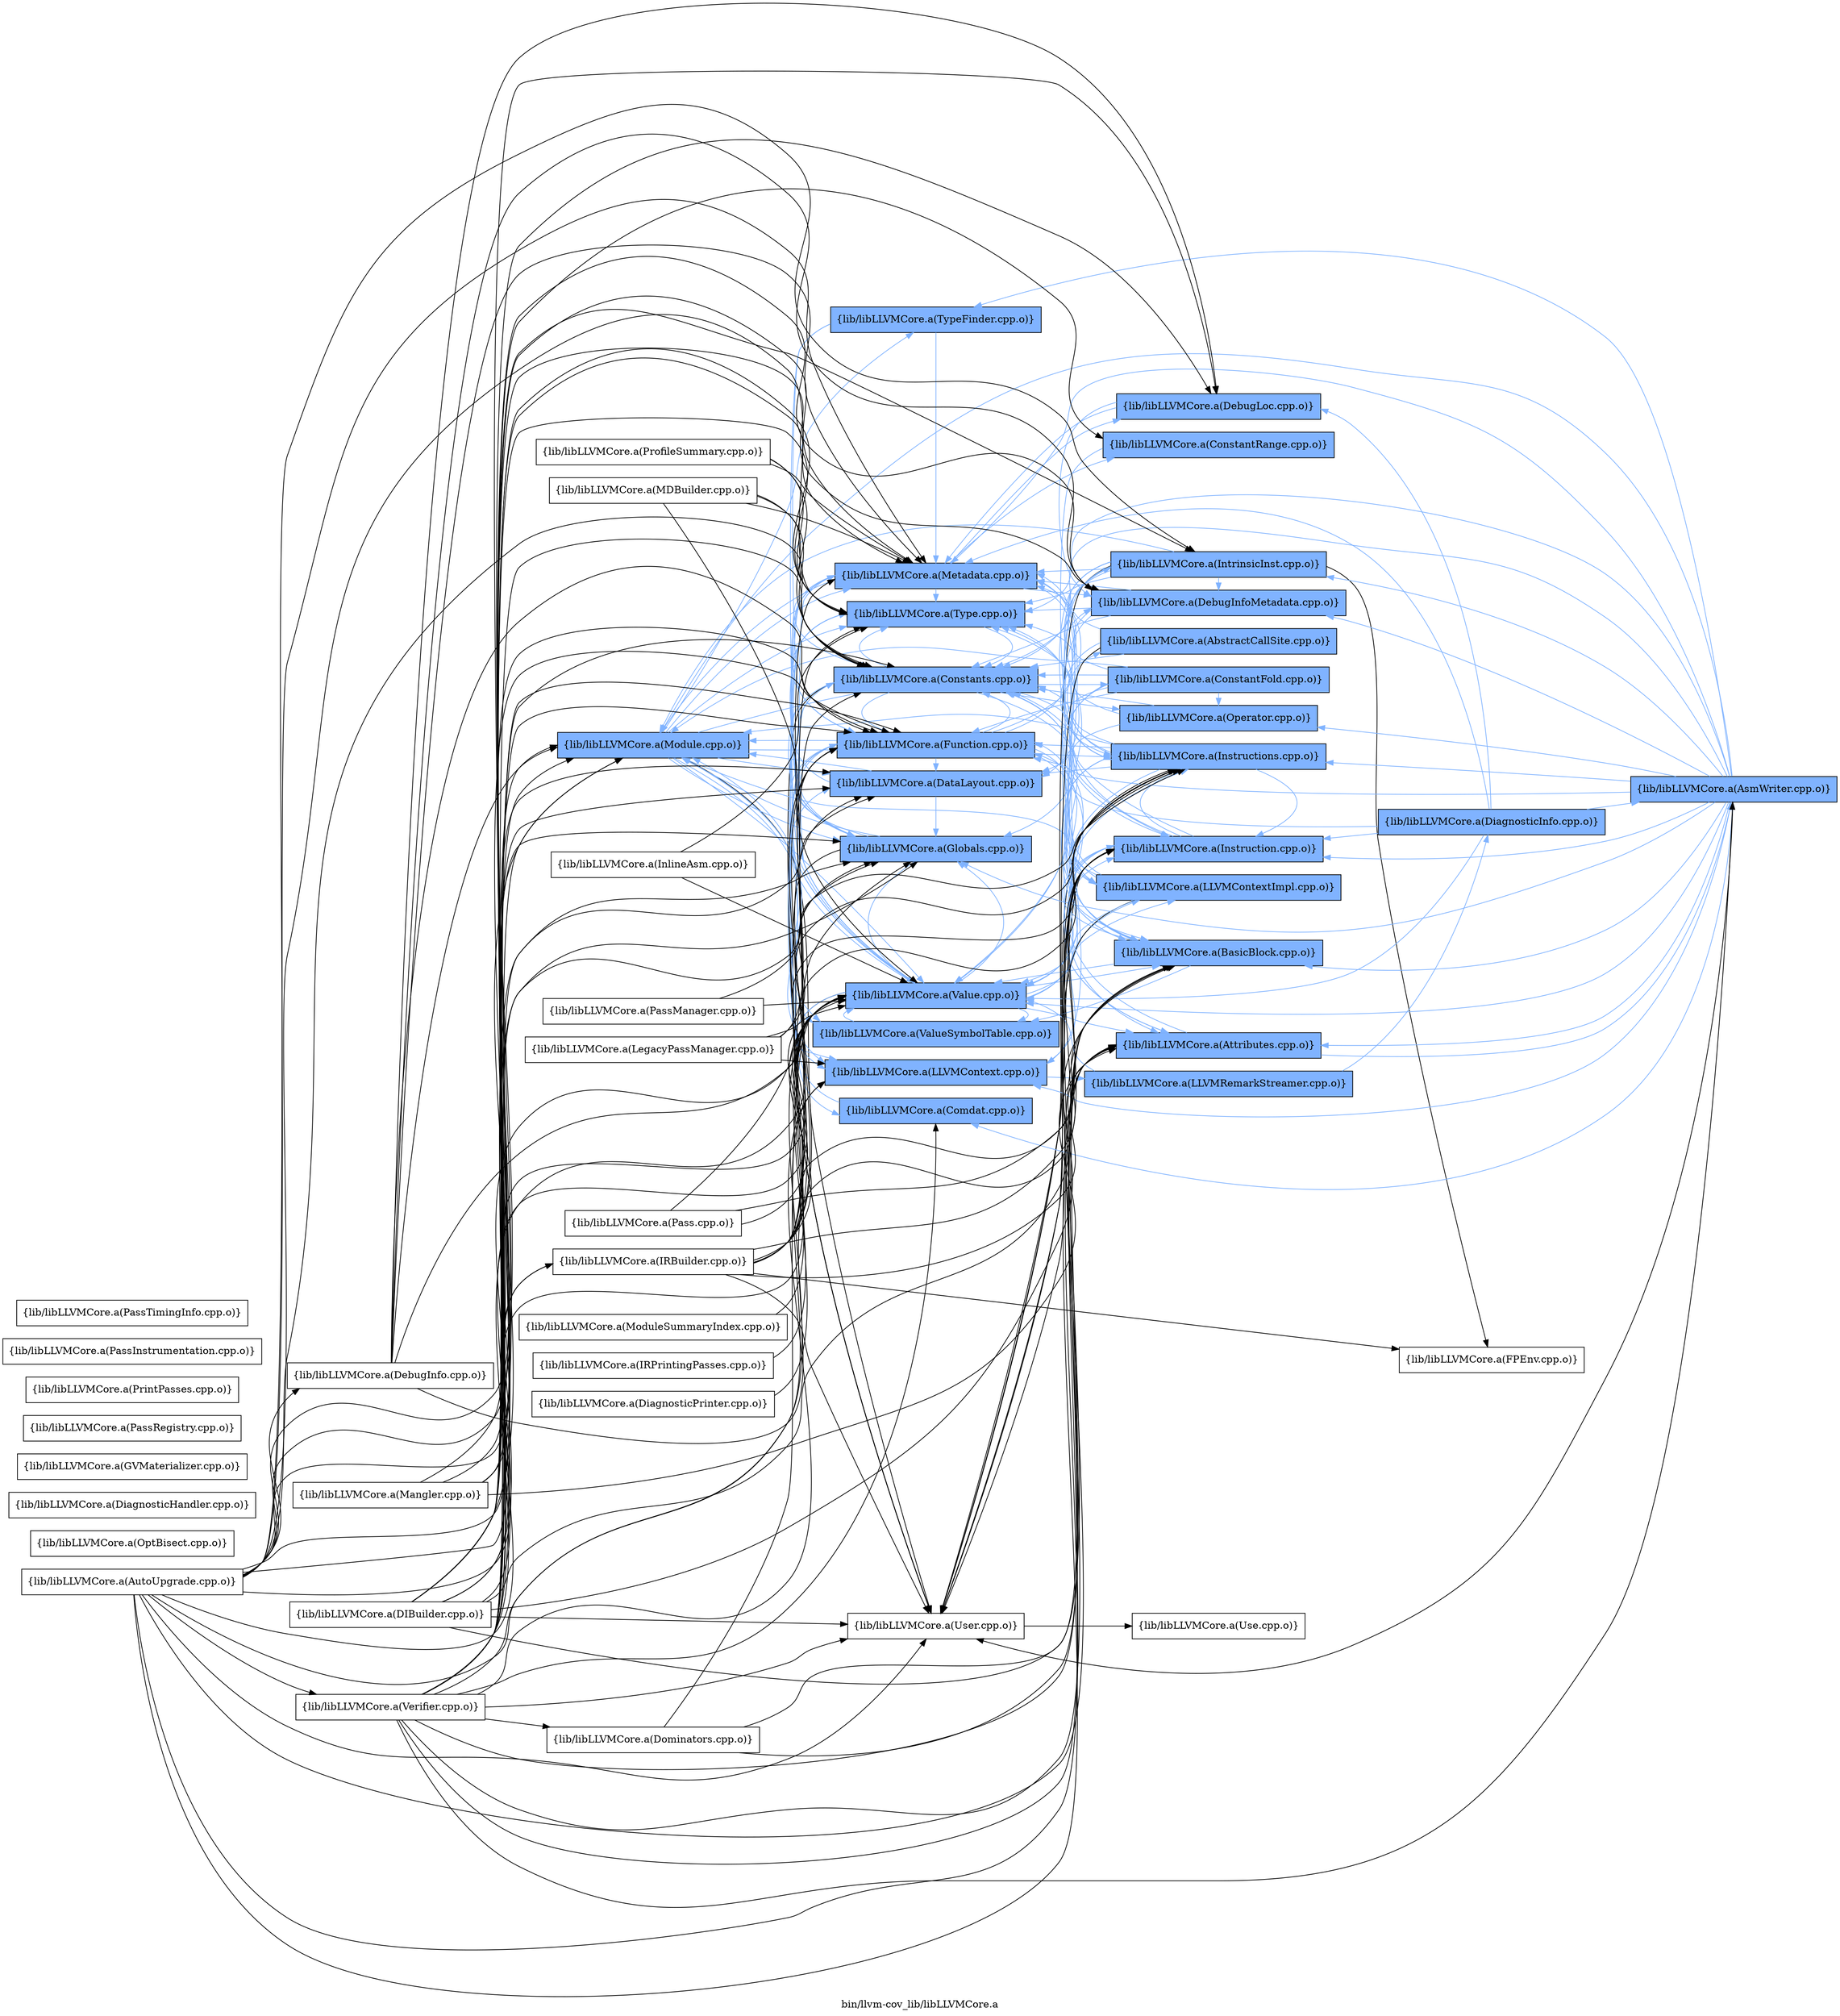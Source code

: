 digraph "bin/llvm-cov_lib/libLLVMCore.a" {
	label="bin/llvm-cov_lib/libLLVMCore.a";
	rankdir=LR;
	{ rank=same; Node0x562247c725f8;  }
	{ rank=same; Node0x562247c711a8; Node0x562247c740d8; Node0x562247c74cb8; Node0x562247c74f88; Node0x562247c70b68; Node0x562247c71ba8; Node0x562247c71e78; Node0x562247c71978; Node0x562247c74448; Node0x562247c75fc8; Node0x562247c75c58; Node0x562247c7a258;  }
	{ rank=same; Node0x562247c72418; Node0x562247c73228; Node0x562247c775a8; Node0x562247c74bc8; Node0x562247c715b8; Node0x562247c72c38; Node0x562247c734f8; Node0x562247c72dc8; Node0x562247c74308; Node0x562247c73958; Node0x562247c75258; Node0x562247c712e8; Node0x562247c78e58; Node0x562247c772d8;  }
	{ rank=same; Node0x562247c725f8;  }
	{ rank=same; Node0x562247c711a8; Node0x562247c740d8; Node0x562247c74cb8; Node0x562247c74f88; Node0x562247c70b68; Node0x562247c71ba8; Node0x562247c71e78; Node0x562247c71978; Node0x562247c74448; Node0x562247c75fc8; Node0x562247c75c58; Node0x562247c7a258;  }
	{ rank=same; Node0x562247c72418; Node0x562247c73228; Node0x562247c775a8; Node0x562247c74bc8; Node0x562247c715b8; Node0x562247c72c38; Node0x562247c734f8; Node0x562247c72dc8; Node0x562247c74308; Node0x562247c73958; Node0x562247c75258; Node0x562247c712e8; Node0x562247c78e58; Node0x562247c772d8;  }

	Node0x562247c725f8 [shape=record,shape=box,group=1,style=filled,fillcolor="0.600000 0.5 1",label="{lib/libLLVMCore.a(Module.cpp.o)}"];
	Node0x562247c725f8 -> Node0x562247c711a8[color="0.600000 0.5 1"];
	Node0x562247c725f8 -> Node0x562247c740d8[color="0.600000 0.5 1"];
	Node0x562247c725f8 -> Node0x562247c74cb8[color="0.600000 0.5 1"];
	Node0x562247c725f8 -> Node0x562247c74f88;
	Node0x562247c725f8 -> Node0x562247c70b68[color="0.600000 0.5 1"];
	Node0x562247c725f8 -> Node0x562247c71ba8[color="0.600000 0.5 1"];
	Node0x562247c725f8 -> Node0x562247c71e78[color="0.600000 0.5 1"];
	Node0x562247c725f8 -> Node0x562247c71978[color="0.600000 0.5 1"];
	Node0x562247c725f8 -> Node0x562247c74448[color="0.600000 0.5 1"];
	Node0x562247c725f8 -> Node0x562247c75fc8[color="0.600000 0.5 1"];
	Node0x562247c725f8 -> Node0x562247c75c58[color="0.600000 0.5 1"];
	Node0x562247c725f8 -> Node0x562247c7a258[color="0.600000 0.5 1"];
	Node0x562247c70528 [shape=record,shape=box,group=0,label="{lib/libLLVMCore.a(Mangler.cpp.o)}"];
	Node0x562247c70528 -> Node0x562247c711a8;
	Node0x562247c70528 -> Node0x562247c71ba8;
	Node0x562247c70528 -> Node0x562247c725f8;
	Node0x562247c70528 -> Node0x562247c71e78;
	Node0x562247c70528 -> Node0x562247c71978;
	Node0x562247c70528 -> Node0x562247c75258;
	Node0x562247c71ba8 [shape=record,shape=box,group=1,style=filled,fillcolor="0.600000 0.5 1",label="{lib/libLLVMCore.a(Value.cpp.o)}"];
	Node0x562247c71ba8 -> Node0x562247c711a8[color="0.600000 0.5 1"];
	Node0x562247c71ba8 -> Node0x562247c740d8[color="0.600000 0.5 1"];
	Node0x562247c71ba8 -> Node0x562247c74cb8[color="0.600000 0.5 1"];
	Node0x562247c71ba8 -> Node0x562247c74f88;
	Node0x562247c71ba8 -> Node0x562247c70b68[color="0.600000 0.5 1"];
	Node0x562247c71ba8 -> Node0x562247c72418[color="0.600000 0.5 1"];
	Node0x562247c71ba8 -> Node0x562247c72dc8[color="0.600000 0.5 1"];
	Node0x562247c71ba8 -> Node0x562247c71e78[color="0.600000 0.5 1"];
	Node0x562247c71ba8 -> Node0x562247c71978[color="0.600000 0.5 1"];
	Node0x562247c71ba8 -> Node0x562247c73958[color="0.600000 0.5 1"];
	Node0x562247c71ba8 -> Node0x562247c73228[color="0.600000 0.5 1"];
	Node0x562247c71ba8 -> Node0x562247c75258[color="0.600000 0.5 1"];
	Node0x562247c71ba8 -> Node0x562247c74448[color="0.600000 0.5 1"];
	Node0x562247c71ba8 -> Node0x562247c7a258[color="0.600000 0.5 1"];
	Node0x562247c71e78 [shape=record,shape=box,group=1,style=filled,fillcolor="0.600000 0.5 1",label="{lib/libLLVMCore.a(Globals.cpp.o)}"];
	Node0x562247c71e78 -> Node0x562247c740d8[color="0.600000 0.5 1"];
	Node0x562247c71e78 -> Node0x562247c74cb8[color="0.600000 0.5 1"];
	Node0x562247c71e78 -> Node0x562247c74f88;
	Node0x562247c71e78 -> Node0x562247c70b68[color="0.600000 0.5 1"];
	Node0x562247c71e78 -> Node0x562247c71ba8[color="0.600000 0.5 1"];
	Node0x562247c71e78 -> Node0x562247c725f8[color="0.600000 0.5 1"];
	Node0x562247c71e78 -> Node0x562247c71978[color="0.600000 0.5 1"];
	Node0x562247c711a8 [shape=record,shape=box,group=1,style=filled,fillcolor="0.600000 0.5 1",label="{lib/libLLVMCore.a(DataLayout.cpp.o)}"];
	Node0x562247c711a8 -> Node0x562247c740d8[color="0.600000 0.5 1"];
	Node0x562247c711a8 -> Node0x562247c725f8[color="0.600000 0.5 1"];
	Node0x562247c711a8 -> Node0x562247c71e78[color="0.600000 0.5 1"];
	Node0x562247c71978 [shape=record,shape=box,group=1,style=filled,fillcolor="0.600000 0.5 1",label="{lib/libLLVMCore.a(Function.cpp.o)}"];
	Node0x562247c71978 -> Node0x562247c711a8[color="0.600000 0.5 1"];
	Node0x562247c71978 -> Node0x562247c740d8[color="0.600000 0.5 1"];
	Node0x562247c71978 -> Node0x562247c74cb8[color="0.600000 0.5 1"];
	Node0x562247c71978 -> Node0x562247c74f88;
	Node0x562247c71978 -> Node0x562247c712e8[color="0.600000 0.5 1"];
	Node0x562247c71978 -> Node0x562247c70b68[color="0.600000 0.5 1"];
	Node0x562247c71978 -> Node0x562247c72418[color="0.600000 0.5 1"];
	Node0x562247c71978 -> Node0x562247c71ba8[color="0.600000 0.5 1"];
	Node0x562247c71978 -> Node0x562247c725f8[color="0.600000 0.5 1"];
	Node0x562247c71978 -> Node0x562247c73958[color="0.600000 0.5 1"];
	Node0x562247c71978 -> Node0x562247c75258[color="0.600000 0.5 1"];
	Node0x562247c71978 -> Node0x562247c74448[color="0.600000 0.5 1"];
	Node0x562247c71978 -> Node0x562247c7a258[color="0.600000 0.5 1"];
	Node0x562247c71978 -> Node0x562247c78e58[color="0.600000 0.5 1"];
	Node0x562247c75258 [shape=record,shape=box,group=1,style=filled,fillcolor="0.600000 0.5 1",label="{lib/libLLVMCore.a(Attributes.cpp.o)}"];
	Node0x562247c75258 -> Node0x562247c71978[color="0.600000 0.5 1"];
	Node0x562247c75258 -> Node0x562247c74c18[color="0.600000 0.5 1"];
	Node0x562247c740d8 [shape=record,shape=box,group=1,style=filled,fillcolor="0.600000 0.5 1",label="{lib/libLLVMCore.a(Type.cpp.o)}"];
	Node0x562247c740d8 -> Node0x562247c74cb8[color="0.600000 0.5 1"];
	Node0x562247c74cb8 [shape=record,shape=box,group=1,style=filled,fillcolor="0.600000 0.5 1",label="{lib/libLLVMCore.a(Constants.cpp.o)}"];
	Node0x562247c74cb8 -> Node0x562247c740d8[color="0.600000 0.5 1"];
	Node0x562247c74cb8 -> Node0x562247c74f88;
	Node0x562247c74cb8 -> Node0x562247c72418[color="0.600000 0.5 1"];
	Node0x562247c74cb8 -> Node0x562247c71ba8[color="0.600000 0.5 1"];
	Node0x562247c74cb8 -> Node0x562247c71e78[color="0.600000 0.5 1"];
	Node0x562247c74cb8 -> Node0x562247c71978[color="0.600000 0.5 1"];
	Node0x562247c74cb8 -> Node0x562247c73228[color="0.600000 0.5 1"];
	Node0x562247c74cb8 -> Node0x562247c775a8[color="0.600000 0.5 1"];
	Node0x562247c74cb8 -> Node0x562247c74bc8[color="0.600000 0.5 1"];
	Node0x562247c74f88 [shape=record,shape=box,group=0,label="{lib/libLLVMCore.a(User.cpp.o)}"];
	Node0x562247c74f88 -> Node0x562247c715b8;
	Node0x562247c72418 [shape=record,shape=box,group=1,style=filled,fillcolor="0.600000 0.5 1",label="{lib/libLLVMCore.a(Instructions.cpp.o)}"];
	Node0x562247c72418 -> Node0x562247c711a8[color="0.600000 0.5 1"];
	Node0x562247c72418 -> Node0x562247c740d8[color="0.600000 0.5 1"];
	Node0x562247c72418 -> Node0x562247c74cb8[color="0.600000 0.5 1"];
	Node0x562247c72418 -> Node0x562247c74f88;
	Node0x562247c72418 -> Node0x562247c70b68[color="0.600000 0.5 1"];
	Node0x562247c72418 -> Node0x562247c71ba8[color="0.600000 0.5 1"];
	Node0x562247c72418 -> Node0x562247c72dc8[color="0.600000 0.5 1"];
	Node0x562247c72418 -> Node0x562247c725f8[color="0.600000 0.5 1"];
	Node0x562247c72418 -> Node0x562247c71978[color="0.600000 0.5 1"];
	Node0x562247c72418 -> Node0x562247c73958[color="0.600000 0.5 1"];
	Node0x562247c72418 -> Node0x562247c73228[color="0.600000 0.5 1"];
	Node0x562247c72418 -> Node0x562247c75258[color="0.600000 0.5 1"];
	Node0x562247c73228 [shape=record,shape=box,group=1,style=filled,fillcolor="0.600000 0.5 1",label="{lib/libLLVMCore.a(Instruction.cpp.o)}"];
	Node0x562247c73228 -> Node0x562247c74cb8[color="0.600000 0.5 1"];
	Node0x562247c73228 -> Node0x562247c74f88;
	Node0x562247c73228 -> Node0x562247c70b68[color="0.600000 0.5 1"];
	Node0x562247c73228 -> Node0x562247c72418[color="0.600000 0.5 1"];
	Node0x562247c73228 -> Node0x562247c71ba8[color="0.600000 0.5 1"];
	Node0x562247c73228 -> Node0x562247c73958[color="0.600000 0.5 1"];
	Node0x562247c73228 -> Node0x562247c75258[color="0.600000 0.5 1"];
	Node0x562247c775a8 [shape=record,shape=box,group=1,style=filled,fillcolor="0.600000 0.5 1",label="{lib/libLLVMCore.a(Operator.cpp.o)}"];
	Node0x562247c775a8 -> Node0x562247c711a8[color="0.600000 0.5 1"];
	Node0x562247c775a8 -> Node0x562247c740d8[color="0.600000 0.5 1"];
	Node0x562247c775a8 -> Node0x562247c74cb8[color="0.600000 0.5 1"];
	Node0x562247c74bc8 [shape=record,shape=box,group=1,style=filled,fillcolor="0.600000 0.5 1",label="{lib/libLLVMCore.a(ConstantFold.cpp.o)}"];
	Node0x562247c74bc8 -> Node0x562247c740d8[color="0.600000 0.5 1"];
	Node0x562247c74bc8 -> Node0x562247c74cb8[color="0.600000 0.5 1"];
	Node0x562247c74bc8 -> Node0x562247c72418[color="0.600000 0.5 1"];
	Node0x562247c74bc8 -> Node0x562247c71ba8[color="0.600000 0.5 1"];
	Node0x562247c74bc8 -> Node0x562247c725f8[color="0.600000 0.5 1"];
	Node0x562247c74bc8 -> Node0x562247c71e78[color="0.600000 0.5 1"];
	Node0x562247c74bc8 -> Node0x562247c71978[color="0.600000 0.5 1"];
	Node0x562247c74bc8 -> Node0x562247c775a8[color="0.600000 0.5 1"];
	Node0x562247c715b8 [shape=record,shape=box,group=0,label="{lib/libLLVMCore.a(Use.cpp.o)}"];
	Node0x562247c712e8 [shape=record,shape=box,group=1,style=filled,fillcolor="0.600000 0.5 1",label="{lib/libLLVMCore.a(IntrinsicInst.cpp.o)}"];
	Node0x562247c712e8 -> Node0x562247c711a8[color="0.600000 0.5 1"];
	Node0x562247c712e8 -> Node0x562247c740d8[color="0.600000 0.5 1"];
	Node0x562247c712e8 -> Node0x562247c74cb8[color="0.600000 0.5 1"];
	Node0x562247c712e8 -> Node0x562247c74f88;
	Node0x562247c712e8 -> Node0x562247c70b68[color="0.600000 0.5 1"];
	Node0x562247c712e8 -> Node0x562247c72418[color="0.600000 0.5 1"];
	Node0x562247c712e8 -> Node0x562247c71ba8[color="0.600000 0.5 1"];
	Node0x562247c712e8 -> Node0x562247c734f8[color="0.600000 0.5 1"];
	Node0x562247c712e8 -> Node0x562247c725f8[color="0.600000 0.5 1"];
	Node0x562247c712e8 -> Node0x562247c73958[color="0.600000 0.5 1"];
	Node0x562247c712e8 -> Node0x562247c73228[color="0.600000 0.5 1"];
	Node0x562247c712e8 -> Node0x562247c707f8;
	Node0x562247c70b68 [shape=record,shape=box,group=1,style=filled,fillcolor="0.600000 0.5 1",label="{lib/libLLVMCore.a(Metadata.cpp.o)}"];
	Node0x562247c70b68 -> Node0x562247c740d8[color="0.600000 0.5 1"];
	Node0x562247c70b68 -> Node0x562247c74cb8[color="0.600000 0.5 1"];
	Node0x562247c70b68 -> Node0x562247c72c38[color="0.600000 0.5 1"];
	Node0x562247c70b68 -> Node0x562247c71ba8[color="0.600000 0.5 1"];
	Node0x562247c70b68 -> Node0x562247c734f8[color="0.600000 0.5 1"];
	Node0x562247c70b68 -> Node0x562247c72dc8[color="0.600000 0.5 1"];
	Node0x562247c70b68 -> Node0x562247c725f8[color="0.600000 0.5 1"];
	Node0x562247c70b68 -> Node0x562247c74448[color="0.600000 0.5 1"];
	Node0x562247c70b68 -> Node0x562247c74308[color="0.600000 0.5 1"];
	Node0x562247c734f8 [shape=record,shape=box,group=1,style=filled,fillcolor="0.600000 0.5 1",label="{lib/libLLVMCore.a(DebugInfoMetadata.cpp.o)}"];
	Node0x562247c734f8 -> Node0x562247c740d8[color="0.600000 0.5 1"];
	Node0x562247c734f8 -> Node0x562247c74cb8[color="0.600000 0.5 1"];
	Node0x562247c734f8 -> Node0x562247c70b68[color="0.600000 0.5 1"];
	Node0x562247c734f8 -> Node0x562247c72dc8[color="0.600000 0.5 1"];
	Node0x562247c734f8 -> Node0x562247c74448[color="0.600000 0.5 1"];
	Node0x562247c73958 [shape=record,shape=box,group=1,style=filled,fillcolor="0.600000 0.5 1",label="{lib/libLLVMCore.a(BasicBlock.cpp.o)}"];
	Node0x562247c73958 -> Node0x562247c740d8[color="0.600000 0.5 1"];
	Node0x562247c73958 -> Node0x562247c74cb8[color="0.600000 0.5 1"];
	Node0x562247c73958 -> Node0x562247c74f88;
	Node0x562247c73958 -> Node0x562247c70b68[color="0.600000 0.5 1"];
	Node0x562247c73958 -> Node0x562247c71ba8[color="0.600000 0.5 1"];
	Node0x562247c73958 -> Node0x562247c73228[color="0.600000 0.5 1"];
	Node0x562247c73958 -> Node0x562247c7a258[color="0.600000 0.5 1"];
	Node0x562247c707f8 [shape=record,shape=box,group=0,label="{lib/libLLVMCore.a(FPEnv.cpp.o)}"];
	Node0x562247c72c38 [shape=record,shape=box,group=1,style=filled,fillcolor="0.600000 0.5 1",label="{lib/libLLVMCore.a(ConstantRange.cpp.o)}"];
	Node0x562247c72c38 -> Node0x562247c72418[color="0.600000 0.5 1"];
	Node0x562247c72dc8 [shape=record,shape=box,group=1,style=filled,fillcolor="0.600000 0.5 1",label="{lib/libLLVMCore.a(LLVMContextImpl.cpp.o)}"];
	Node0x562247c72dc8 -> Node0x562247c74cb8[color="0.600000 0.5 1"];
	Node0x562247c72dc8 -> Node0x562247c74f88;
	Node0x562247c72dc8 -> Node0x562247c70b68[color="0.600000 0.5 1"];
	Node0x562247c72dc8 -> Node0x562247c71ba8[color="0.600000 0.5 1"];
	Node0x562247c72dc8 -> Node0x562247c734f8[color="0.600000 0.5 1"];
	Node0x562247c72dc8 -> Node0x562247c725f8[color="0.600000 0.5 1"];
	Node0x562247c74448 [shape=record,shape=box,group=1,style=filled,fillcolor="0.600000 0.5 1",label="{lib/libLLVMCore.a(LLVMContext.cpp.o)}"];
	Node0x562247c74448 -> Node0x562247c72dc8[color="0.600000 0.5 1"];
	Node0x562247c74448 -> Node0x562247c772d8[color="0.600000 0.5 1"];
	Node0x562247c74308 [shape=record,shape=box,group=1,style=filled,fillcolor="0.600000 0.5 1",label="{lib/libLLVMCore.a(DebugLoc.cpp.o)}"];
	Node0x562247c74308 -> Node0x562247c70b68[color="0.600000 0.5 1"];
	Node0x562247c74308 -> Node0x562247c734f8[color="0.600000 0.5 1"];
	Node0x562247c7a258 [shape=record,shape=box,group=1,style=filled,fillcolor="0.600000 0.5 1",label="{lib/libLLVMCore.a(ValueSymbolTable.cpp.o)}"];
	Node0x562247c7a258 -> Node0x562247c71ba8[color="0.600000 0.5 1"];
	Node0x562247c73d18 [shape=record,shape=box,group=0,label="{lib/libLLVMCore.a(DebugInfo.cpp.o)}"];
	Node0x562247c73d18 -> Node0x562247c70b68;
	Node0x562247c73d18 -> Node0x562247c71ba8;
	Node0x562247c73d18 -> Node0x562247c734f8;
	Node0x562247c73d18 -> Node0x562247c725f8;
	Node0x562247c73d18 -> Node0x562247c71978;
	Node0x562247c73d18 -> Node0x562247c73228;
	Node0x562247c73d18 -> Node0x562247c74308;
	Node0x562247c74fd8 [shape=record,shape=box,group=0,label="{lib/libLLVMCore.a(OptBisect.cpp.o)}"];
	Node0x562247c74808 [shape=record,shape=box,group=0,label="{lib/libLLVMCore.a(DiagnosticHandler.cpp.o)}"];
	Node0x562247c75fc8 [shape=record,shape=box,group=1,style=filled,fillcolor="0.600000 0.5 1",label="{lib/libLLVMCore.a(Comdat.cpp.o)}"];
	Node0x562247c75fc8 -> Node0x562247c725f8[color="0.600000 0.5 1"];
	Node0x562247c75c58 [shape=record,shape=box,group=1,style=filled,fillcolor="0.600000 0.5 1",label="{lib/libLLVMCore.a(TypeFinder.cpp.o)}"];
	Node0x562247c75c58 -> Node0x562247c70b68[color="0.600000 0.5 1"];
	Node0x562247c75c58 -> Node0x562247c71e78[color="0.600000 0.5 1"];
	Node0x562247c75c58 -> Node0x562247c71978[color="0.600000 0.5 1"];
	Node0x562247c78e58 [shape=record,shape=box,group=1,style=filled,fillcolor="0.600000 0.5 1",label="{lib/libLLVMCore.a(AbstractCallSite.cpp.o)}"];
	Node0x562247c78e58 -> Node0x562247c74cb8[color="0.600000 0.5 1"];
	Node0x562247c78e58 -> Node0x562247c74f88;
	Node0x562247c78e58 -> Node0x562247c70b68[color="0.600000 0.5 1"];
	Node0x562247c78e58 -> Node0x562247c72418[color="0.600000 0.5 1"];
	Node0x562247c74c18 [shape=record,shape=box,group=1,style=filled,fillcolor="0.600000 0.5 1",label="{lib/libLLVMCore.a(AsmWriter.cpp.o)}"];
	Node0x562247c74c18 -> Node0x562247c740d8[color="0.600000 0.5 1"];
	Node0x562247c74c18 -> Node0x562247c74cb8[color="0.600000 0.5 1"];
	Node0x562247c74c18 -> Node0x562247c74f88;
	Node0x562247c74c18 -> Node0x562247c712e8[color="0.600000 0.5 1"];
	Node0x562247c74c18 -> Node0x562247c70b68[color="0.600000 0.5 1"];
	Node0x562247c74c18 -> Node0x562247c72418[color="0.600000 0.5 1"];
	Node0x562247c74c18 -> Node0x562247c71ba8[color="0.600000 0.5 1"];
	Node0x562247c74c18 -> Node0x562247c734f8[color="0.600000 0.5 1"];
	Node0x562247c74c18 -> Node0x562247c725f8[color="0.600000 0.5 1"];
	Node0x562247c74c18 -> Node0x562247c71e78[color="0.600000 0.5 1"];
	Node0x562247c74c18 -> Node0x562247c71978[color="0.600000 0.5 1"];
	Node0x562247c74c18 -> Node0x562247c73958[color="0.600000 0.5 1"];
	Node0x562247c74c18 -> Node0x562247c73228[color="0.600000 0.5 1"];
	Node0x562247c74c18 -> Node0x562247c75258[color="0.600000 0.5 1"];
	Node0x562247c74c18 -> Node0x562247c74448[color="0.600000 0.5 1"];
	Node0x562247c74c18 -> Node0x562247c75fc8[color="0.600000 0.5 1"];
	Node0x562247c74c18 -> Node0x562247c75c58[color="0.600000 0.5 1"];
	Node0x562247c74c18 -> Node0x562247c775a8[color="0.600000 0.5 1"];
	Node0x562247c772d8 [shape=record,shape=box,group=1,style=filled,fillcolor="0.600000 0.5 1",label="{lib/libLLVMCore.a(LLVMRemarkStreamer.cpp.o)}"];
	Node0x562247c772d8 -> Node0x562247c71ba8[color="0.600000 0.5 1"];
	Node0x562247c772d8 -> Node0x562247c77918[color="0.600000 0.5 1"];
	Node0x562247c76b08 [shape=record,shape=box,group=0,label="{lib/libLLVMCore.a(DiagnosticPrinter.cpp.o)}"];
	Node0x562247c76b08 -> Node0x562247c71ba8;
	Node0x562247c77918 [shape=record,shape=box,group=1,style=filled,fillcolor="0.600000 0.5 1",label="{lib/libLLVMCore.a(DiagnosticInfo.cpp.o)}"];
	Node0x562247c77918 -> Node0x562247c70b68[color="0.600000 0.5 1"];
	Node0x562247c77918 -> Node0x562247c71ba8[color="0.600000 0.5 1"];
	Node0x562247c77918 -> Node0x562247c71978[color="0.600000 0.5 1"];
	Node0x562247c77918 -> Node0x562247c73228[color="0.600000 0.5 1"];
	Node0x562247c77918 -> Node0x562247c74c18[color="0.600000 0.5 1"];
	Node0x562247c77918 -> Node0x562247c74308[color="0.600000 0.5 1"];
	Node0x562247c76928 [shape=record,shape=box,group=0,label="{lib/libLLVMCore.a(ModuleSummaryIndex.cpp.o)}"];
	Node0x562247c76928 -> Node0x562247c71ba8;
	Node0x562247c78728 [shape=record,shape=box,group=0,label="{lib/libLLVMCore.a(MDBuilder.cpp.o)}"];
	Node0x562247c78728 -> Node0x562247c740d8;
	Node0x562247c78728 -> Node0x562247c74cb8;
	Node0x562247c78728 -> Node0x562247c70b68;
	Node0x562247c78728 -> Node0x562247c71ba8;
	Node0x562247c71c98 [shape=record,shape=box,group=0,label="{lib/libLLVMCore.a(ProfileSummary.cpp.o)}"];
	Node0x562247c71c98 -> Node0x562247c740d8;
	Node0x562247c71c98 -> Node0x562247c74cb8;
	Node0x562247c71c98 -> Node0x562247c70b68;
	Node0x562247c70f28 [shape=record,shape=box,group=0,label="{lib/libLLVMCore.a(DIBuilder.cpp.o)}"];
	Node0x562247c70f28 -> Node0x562247c740d8;
	Node0x562247c70f28 -> Node0x562247c74cb8;
	Node0x562247c70f28 -> Node0x562247c74f88;
	Node0x562247c70f28 -> Node0x562247c70b68;
	Node0x562247c70f28 -> Node0x562247c72418;
	Node0x562247c70f28 -> Node0x562247c71ba8;
	Node0x562247c70f28 -> Node0x562247c734f8;
	Node0x562247c70f28 -> Node0x562247c725f8;
	Node0x562247c70f28 -> Node0x562247c71978;
	Node0x562247c70f28 -> Node0x562247c73958;
	Node0x562247c70f28 -> Node0x562247c73228;
	Node0x562247c70f28 -> Node0x562247c75258;
	Node0x562247c70f28 -> Node0x562247c74308;
	Node0x562247c70f28 -> Node0x562247c71658;
	Node0x562247c71658 [shape=record,shape=box,group=0,label="{lib/libLLVMCore.a(IRBuilder.cpp.o)}"];
	Node0x562247c71658 -> Node0x562247c711a8;
	Node0x562247c71658 -> Node0x562247c740d8;
	Node0x562247c71658 -> Node0x562247c74cb8;
	Node0x562247c71658 -> Node0x562247c74f88;
	Node0x562247c71658 -> Node0x562247c70b68;
	Node0x562247c71658 -> Node0x562247c72418;
	Node0x562247c71658 -> Node0x562247c71ba8;
	Node0x562247c71658 -> Node0x562247c71e78;
	Node0x562247c71658 -> Node0x562247c71978;
	Node0x562247c71658 -> Node0x562247c73958;
	Node0x562247c71658 -> Node0x562247c73228;
	Node0x562247c71658 -> Node0x562247c75258;
	Node0x562247c71658 -> Node0x562247c707f8;
	Node0x562247c71ce8 [shape=record,shape=box,group=0,label="{lib/libLLVMCore.a(AutoUpgrade.cpp.o)}"];
	Node0x562247c71ce8 -> Node0x562247c711a8;
	Node0x562247c71ce8 -> Node0x562247c740d8;
	Node0x562247c71ce8 -> Node0x562247c74cb8;
	Node0x562247c71ce8 -> Node0x562247c74f88;
	Node0x562247c71ce8 -> Node0x562247c712e8;
	Node0x562247c71ce8 -> Node0x562247c70b68;
	Node0x562247c71ce8 -> Node0x562247c72418;
	Node0x562247c71ce8 -> Node0x562247c71ba8;
	Node0x562247c71ce8 -> Node0x562247c73d18;
	Node0x562247c71ce8 -> Node0x562247c725f8;
	Node0x562247c71ce8 -> Node0x562247c71e78;
	Node0x562247c71ce8 -> Node0x562247c71978;
	Node0x562247c71ce8 -> Node0x562247c73958;
	Node0x562247c71ce8 -> Node0x562247c73228;
	Node0x562247c71ce8 -> Node0x562247c75258;
	Node0x562247c71ce8 -> Node0x562247c74448;
	Node0x562247c71ce8 -> Node0x562247c71658;
	Node0x562247c71ce8 -> Node0x562247c72918;
	Node0x562247c72918 [shape=record,shape=box,group=0,label="{lib/libLLVMCore.a(Verifier.cpp.o)}"];
	Node0x562247c72918 -> Node0x562247c711a8;
	Node0x562247c72918 -> Node0x562247c740d8;
	Node0x562247c72918 -> Node0x562247c74cb8;
	Node0x562247c72918 -> Node0x562247c74f88;
	Node0x562247c72918 -> Node0x562247c712e8;
	Node0x562247c72918 -> Node0x562247c70b68;
	Node0x562247c72918 -> Node0x562247c72c38;
	Node0x562247c72918 -> Node0x562247c72418;
	Node0x562247c72918 -> Node0x562247c71ba8;
	Node0x562247c72918 -> Node0x562247c734f8;
	Node0x562247c72918 -> Node0x562247c725f8;
	Node0x562247c72918 -> Node0x562247c71e78;
	Node0x562247c72918 -> Node0x562247c71978;
	Node0x562247c72918 -> Node0x562247c73958;
	Node0x562247c72918 -> Node0x562247c73228;
	Node0x562247c72918 -> Node0x562247c75258;
	Node0x562247c72918 -> Node0x562247c74c18;
	Node0x562247c72918 -> Node0x562247c74448;
	Node0x562247c72918 -> Node0x562247c74308;
	Node0x562247c72918 -> Node0x562247c75fc8;
	Node0x562247c72918 -> Node0x562247c77468;
	Node0x562247c773c8 [shape=record,shape=box,group=0,label="{lib/libLLVMCore.a(GVMaterializer.cpp.o)}"];
	Node0x562247c78d68 [shape=record,shape=box,group=0,label="{lib/libLLVMCore.a(InlineAsm.cpp.o)}"];
	Node0x562247c78d68 -> Node0x562247c740d8;
	Node0x562247c78d68 -> Node0x562247c71ba8;
	Node0x562247c77468 [shape=record,shape=box,group=0,label="{lib/libLLVMCore.a(Dominators.cpp.o)}"];
	Node0x562247c77468 -> Node0x562247c71ba8;
	Node0x562247c77468 -> Node0x562247c73958;
	Node0x562247c77468 -> Node0x562247c73228;
	Node0x562247c735e8 [shape=record,shape=box,group=0,label="{lib/libLLVMCore.a(PassRegistry.cpp.o)}"];
	Node0x562247c72e18 [shape=record,shape=box,group=0,label="{lib/libLLVMCore.a(Pass.cpp.o)}"];
	Node0x562247c72e18 -> Node0x562247c71ba8;
	Node0x562247c72e18 -> Node0x562247c71978;
	Node0x562247c72e18 -> Node0x562247c75258;
	Node0x562247c73a98 [shape=record,shape=box,group=0,label="{lib/libLLVMCore.a(IRPrintingPasses.cpp.o)}"];
	Node0x562247c73a98 -> Node0x562247c71ba8;
	Node0x562247c74858 [shape=record,shape=box,group=0,label="{lib/libLLVMCore.a(PrintPasses.cpp.o)}"];
	Node0x562247c74088 [shape=record,shape=box,group=0,label="{lib/libLLVMCore.a(PassManager.cpp.o)}"];
	Node0x562247c74088 -> Node0x562247c71ba8;
	Node0x562247c74088 -> Node0x562247c71e78;
	Node0x562247c74d58 [shape=record,shape=box,group=0,label="{lib/libLLVMCore.a(PassInstrumentation.cpp.o)}"];
	Node0x562247c754d8 [shape=record,shape=box,group=0,label="{lib/libLLVMCore.a(LegacyPassManager.cpp.o)}"];
	Node0x562247c754d8 -> Node0x562247c71ba8;
	Node0x562247c754d8 -> Node0x562247c71e78;
	Node0x562247c754d8 -> Node0x562247c71978;
	Node0x562247c754d8 -> Node0x562247c74448;
	Node0x562247c75ca8 [shape=record,shape=box,group=0,label="{lib/libLLVMCore.a(PassTimingInfo.cpp.o)}"];
}
